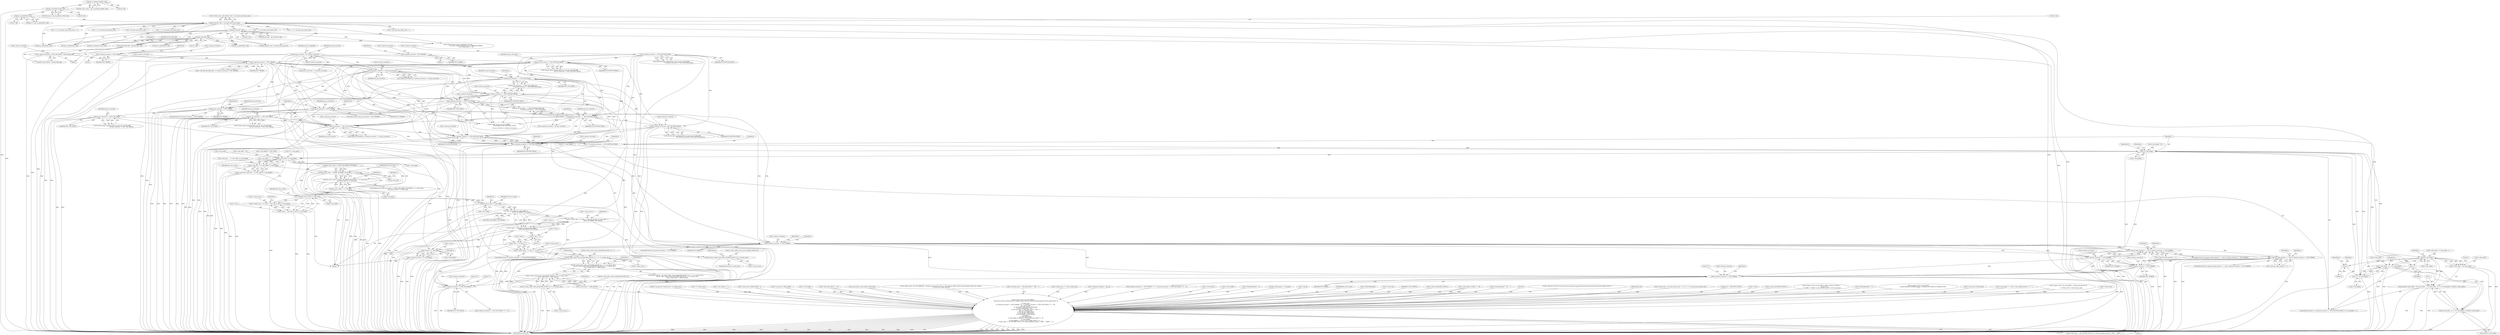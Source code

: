 digraph "0_FFmpeg_29ffeef5e73b8f41ff3a3f2242d356759c66f91f@pointer" {
"1001836" [label="(Call,h->picture_structure == PICT_BOTTOM_FIELD)"];
"1001387" [label="(Call,h->picture_structure == PICT_TOP_FIELD)"];
"1001115" [label="(Call,h->picture_structure != PICT_FRAME)"];
"1001043" [label="(Call,h->picture_structure = PICT_FRAME)"];
"1001097" [label="(Call,h->picture_structure = PICT_FRAME)"];
"1001088" [label="(Call,h->picture_structure = PICT_TOP_FIELD + bottom_field_flag)"];
"1001081" [label="(Call,bottom_field_flag = get_bits1(&h->gb))"];
"1001083" [label="(Call,get_bits1(&h->gb))"];
"1001073" [label="(Call,get_bits1(&h->gb))"];
"1000997" [label="(Call,get_bits(&h->gb, h->sps.log2_max_frame_num))"];
"1000300" [label="(Call,get_ue_golomb(&h->gb))"];
"1000230" [label="(Call,get_ue_golomb_31(&h->gb))"];
"1000168" [label="(Call,get_ue_golomb_long(&h->gb))"];
"1001318" [label="(Call,h->picture_structure == last_pic_structure)"];
"1001017" [label="(Call,last_pic_structure = h0->picture_structure)"];
"1001310" [label="(Call,last_pic_structure == PICT_BOTTOM_FIELD)"];
"1000218" [label="(Call,h->picture_structure == PICT_BOTTOM_FIELD)"];
"1001378" [label="(Call,h->picture_structure == PICT_BOTTOM_FIELD)"];
"1001375" [label="(Call,last_pic_structure   == PICT_TOP_FIELD)"];
"1001734" [label="(Call,h->picture_structure == last_pic_structure)"];
"1001337" [label="(Call,last_pic_structure == PICT_TOP_FIELD)"];
"1001325" [label="(Call,last_pic_structure != PICT_FRAME)"];
"1001384" [label="(Call,last_pic_structure   == PICT_BOTTOM_FIELD)"];
"1001354" [label="(Call,last_pic_structure != PICT_FRAME)"];
"1001366" [label="(Call,last_pic_structure == PICT_TOP_FIELD)"];
"1001772" [label="(Call,h0->picture_structure==PICT_BOTTOM_FIELD)"];
"1001834" [label="(Call,i = (h->picture_structure == PICT_BOTTOM_FIELD))"];
"1001841" [label="(Call,i<h->mb_height)"];
"1001853" [label="(Call,i*h->mb_stride)"];
"1001846" [label="(Call,i++)"];
"1001848" [label="(Call,memset(h->slice_table + i*h->mb_stride, -1, (h->mb_stride - (i+1==h->mb_height)) * sizeof(*h->slice_table)))"];
"1001849" [label="(Call,h->slice_table + i*h->mb_stride)"];
"1001861" [label="(Call,h->mb_stride - (i+1==h->mb_height))"];
"1001860" [label="(Call,(h->mb_stride - (i+1==h->mb_height)) * sizeof(*h->slice_table))"];
"1001865" [label="(Call,i+1==h->mb_height)"];
"1001866" [label="(Call,i+1)"];
"1001969" [label="(Call,h->mb_width * h->mb_height)"];
"1001965" [label="(Call,h->mb_num == h->mb_width * h->mb_height)"];
"1001964" [label="(Call,av_assert1(h->mb_num == h->mb_width * h->mb_height))"];
"1001978" [label="(Call,first_mb_in_slice << FIELD_OR_MBAFF_PICTURE(h) >= h->mb_num)"];
"1001977" [label="(Call,first_mb_in_slice << FIELD_OR_MBAFF_PICTURE(h) >= h->mb_num ||\n        first_mb_in_slice >= h->mb_num)"];
"1001986" [label="(Call,first_mb_in_slice >= h->mb_num)"];
"1002008" [label="(Call,first_mb_in_slice % h->mb_width)"];
"1002000" [label="(Call,h->resync_mb_x = h->mb_x =  first_mb_in_slice % h->mb_width)"];
"1002004" [label="(Call,h->mb_x =  first_mb_in_slice % h->mb_width)"];
"1002022" [label="(Call,first_mb_in_slice / h->mb_width)"];
"1002021" [label="(Call,(first_mb_in_slice / h->mb_width) <<\n                               FIELD_OR_MBAFF_PICTURE(h))"];
"1002013" [label="(Call,h->resync_mb_y = h->mb_y = (first_mb_in_slice / h->mb_width) <<\n                               FIELD_OR_MBAFF_PICTURE(h))"];
"1002917" [label="(Call,h0->slice_row[(h->slice_num-1)&(MAX_SLICES-1)]= h->resync_mb_y)"];
"1002936" [label="(Call,h0->slice_row[h->slice_num&(MAX_SLICES-1)] + 3 >= h->resync_mb_y)"];
"1002935" [label="(Call,h0->slice_row[h->slice_num&(MAX_SLICES-1)] + 3 >= h->resync_mb_y\n        && h0->slice_row[h->slice_num&(MAX_SLICES-1)] <= h->resync_mb_y\n        && h->slice_num >= MAX_SLICES)"];
"1002954" [label="(Call,h0->slice_row[h->slice_num&(MAX_SLICES-1)] <= h->resync_mb_y)"];
"1002953" [label="(Call,h0->slice_row[h->slice_num&(MAX_SLICES-1)] <= h->resync_mb_y\n        && h->slice_num >= MAX_SLICES)"];
"1002017" [label="(Call,h->mb_y = (first_mb_in_slice / h->mb_width) <<\n                               FIELD_OR_MBAFF_PICTURE(h))"];
"1002035" [label="(Call,h->resync_mb_y = h->mb_y = h->mb_y + 1)"];
"1002039" [label="(Call,h->mb_y = h->mb_y + 1)"];
"1002049" [label="(Call,h->mb_y < h->mb_height)"];
"1002048" [label="(Call,av_assert1(h->mb_y < h->mb_height))"];
"1002043" [label="(Call,h->mb_y + 1)"];
"1003305" [label="(Call,av_log(h->avctx, AV_LOG_DEBUG,\n               \"slice:%d %s mb:%d %c%s%s pps:%u frame:%d poc:%d/%d ref:%d/%d qp:%d loop:%d:%d:%d weight:%d%s %s\n\",\n               h->slice_num,\n               (h->picture_structure == PICT_FRAME ? \"F\" : h->picture_structure == PICT_TOP_FIELD ? \"T\" : \"B\"),\n               first_mb_in_slice,\n               av_get_picture_type_char(h->slice_type),\n               h->slice_type_fixed ? \" fix\" : \"\",\n               h->nal_unit_type == NAL_IDR_SLICE ? \" IDR\" : \"\",\n               pps_id, h->frame_num,\n               h->cur_pic_ptr->field_poc[0],\n               h->cur_pic_ptr->field_poc[1],\n               h->ref_count[0], h->ref_count[1],\n               h->qscale,\n               h->deblocking_filter,\n               h->slice_alpha_c0_offset / 2 - 26, h->slice_beta_offset / 2 - 26,\n               h->use_weight,\n               h->use_weight == 1 && h->use_weight_chroma ? \"c\" : \"\",\n               h->slice_type == AV_PICTURE_TYPE_B ? (h->direct_spatial_mv_pred ? \"SPAT\" : \"TEMP\") : \"\"))"];
"1002030" [label="(Call,h->picture_structure == PICT_BOTTOM_FIELD)"];
"1002057" [label="(Call,h->picture_structure == PICT_FRAME)"];
"1002142" [label="(Call,h->pps.pic_order_present == 1 && h->picture_structure == PICT_FRAME)"];
"1002192" [label="(Call,h->pps.pic_order_present == 1 && h->picture_structure == PICT_FRAME)"];
"1002150" [label="(Call,h->picture_structure == PICT_FRAME)"];
"1002200" [label="(Call,h->picture_structure == PICT_FRAME)"];
"1003315" [label="(Call,h->picture_structure == PICT_FRAME)"];
"1003322" [label="(Call,h->picture_structure == PICT_TOP_FIELD)"];
"1002049" [label="(Call,h->mb_y < h->mb_height)"];
"1003371" [label="(Call,h->ref_count[1])"];
"1002950" [label="(Call,h->resync_mb_y)"];
"1003304" [label="(Block,)"];
"1001980" [label="(Identifier,first_mb_in_slice)"];
"1001379" [label="(Call,h->picture_structure)"];
"1003366" [label="(Call,h->ref_count[0])"];
"1002805" [label="(Call,h->deblocking_filter = 2)"];
"1002048" [label="(Call,av_assert1(h->mb_y < h->mb_height))"];
"1002954" [label="(Call,h0->slice_row[h->slice_num&(MAX_SLICES-1)] <= h->resync_mb_y)"];
"1001090" [label="(Identifier,h)"];
"1002022" [label="(Call,first_mb_in_slice / h->mb_width)"];
"1002931" [label="(Call,h->resync_mb_y)"];
"1001976" [label="(ControlStructure,if (first_mb_in_slice << FIELD_OR_MBAFF_PICTURE(h) >= h->mb_num ||\n        first_mb_in_slice >= h->mb_num))"];
"1002581" [label="(Call,get_chroma_qp(h, 1, h->qscale))"];
"1003323" [label="(Call,h->picture_structure)"];
"1001840" [label="(Identifier,PICT_BOTTOM_FIELD)"];
"1002004" [label="(Call,h->mb_x =  first_mb_in_slice % h->mb_width)"];
"1003376" [label="(Call,h->qscale)"];
"1001391" [label="(Identifier,PICT_TOP_FIELD)"];
"1001902" [label="(Identifier,h0)"];
"1001354" [label="(Call,last_pic_structure != PICT_FRAME)"];
"1002100" [label="(Call,h->sps.log2_max_frame_num + 1)"];
"1001044" [label="(Call,h->picture_structure)"];
"1000219" [label="(Call,h->picture_structure)"];
"1002043" [label="(Call,h->mb_y + 1)"];
"1002169" [label="(Identifier,h)"];
"1001875" [label="(Identifier,h)"];
"1001872" [label="(Call,sizeof(*h->slice_table))"];
"1002031" [label="(Call,h->picture_structure)"];
"1001355" [label="(Identifier,last_pic_structure)"];
"1003329" [label="(Identifier,first_mb_in_slice)"];
"1002966" [label="(Call,h->resync_mb_y)"];
"1003379" [label="(Call,h->deblocking_filter)"];
"1001104" [label="(Identifier,h)"];
"1002017" [label="(Call,h->mb_y = (first_mb_in_slice / h->mb_width) <<\n                               FIELD_OR_MBAFF_PICTURE(h))"];
"1001098" [label="(Call,h->picture_structure)"];
"1001389" [label="(Identifier,h)"];
"1002044" [label="(Call,h->mb_y)"];
"1003311" [label="(Call,h->slice_num)"];
"1002192" [label="(Call,h->pps.pic_order_present == 1 && h->picture_structure == PICT_FRAME)"];
"1002150" [label="(Call,h->picture_structure == PICT_FRAME)"];
"1002143" [label="(Call,h->pps.pic_order_present == 1)"];
"1002056" [label="(ControlStructure,if (h->picture_structure == PICT_FRAME))"];
"1003309" [label="(Identifier,AV_LOG_DEBUG)"];
"1002959" [label="(Call,h->slice_num&(MAX_SLICES-1))"];
"1001113" [label="(Identifier,h)"];
"1002014" [label="(Call,h->resync_mb_y)"];
"1002085" [label="(Identifier,h)"];
"1002201" [label="(Call,h->picture_structure)"];
"1002018" [label="(Call,h->mb_y)"];
"1003328" [label="(Literal,\"B\")"];
"1002934" [label="(ControlStructure,if (   h0->slice_row[h->slice_num&(MAX_SLICES-1)] + 3 >= h->resync_mb_y\n        && h0->slice_row[h->slice_num&(MAX_SLICES-1)] <= h->resync_mb_y\n        && h->slice_num >= MAX_SLICES))"];
"1003316" [label="(Call,h->picture_structure)"];
"1001865" [label="(Call,i+1==h->mb_height)"];
"1001115" [label="(Call,h->picture_structure != PICT_FRAME)"];
"1003327" [label="(Literal,\"T\")"];
"1002971" [label="(Identifier,h)"];
"1001887" [label="(Call,h->mb_height * h->mb_stride)"];
"1001081" [label="(Call,bottom_field_flag = get_bits1(&h->gb))"];
"1000728" [label="(Call,16 * h->mb_height)"];
"1000997" [label="(Call,get_bits(&h->gb, h->sps.log2_max_frame_num))"];
"1002028" [label="(Identifier,h)"];
"1000222" [label="(Identifier,PICT_BOTTOM_FIELD)"];
"1003382" [label="(Call,h->slice_alpha_c0_offset / 2 - 26)"];
"1002151" [label="(Call,h->picture_structure)"];
"1003334" [label="(Call,h->slice_type_fixed ? \" fix\" : \"\")"];
"1001080" [label="(Block,)"];
"1002953" [label="(Call,h0->slice_row[h->slice_num&(MAX_SLICES-1)] <= h->resync_mb_y\n        && h->slice_num >= MAX_SLICES)"];
"1003425" [label="(Literal,0)"];
"1001129" [label="(Call,last_pic_structure != h->picture_structure)"];
"1002029" [label="(ControlStructure,if (h->picture_structure == PICT_BOTTOM_FIELD))"];
"1001834" [label="(Call,i = (h->picture_structure == PICT_BOTTOM_FIELD))"];
"1002402" [label="(Call,ff_h264_decode_ref_pic_marking(h0, &h->gb,\n                                             !(h->avctx->active_thread_type & FF_THREAD_FRAME) ||\n                                             h0->current_slice == 0))"];
"1001318" [label="(Call,h->picture_structure == last_pic_structure)"];
"1001764" [label="(Call,ff_thread_report_progress(&h0->cur_pic_ptr->tf, INT_MAX,\n                                              h0->picture_structure==PICT_BOTTOM_FIELD))"];
"1001097" [label="(Call,h->picture_structure = PICT_FRAME)"];
"1003310" [label="(Literal,\"slice:%d %s mb:%d %c%s%s pps:%u frame:%d poc:%d/%d ref:%d/%d qp:%d loop:%d:%d:%d weight:%d%s %s\n\")"];
"1001019" [label="(Call,h0->picture_structure)"];
"1001859" [label="(Literal,1)"];
"1003349" [label="(Call,h->frame_num)"];
"1003305" [label="(Call,av_log(h->avctx, AV_LOG_DEBUG,\n               \"slice:%d %s mb:%d %c%s%s pps:%u frame:%d poc:%d/%d ref:%d/%d qp:%d loop:%d:%d:%d weight:%d%s %s\n\",\n               h->slice_num,\n               (h->picture_structure == PICT_FRAME ? \"F\" : h->picture_structure == PICT_TOP_FIELD ? \"T\" : \"B\"),\n               first_mb_in_slice,\n               av_get_picture_type_char(h->slice_type),\n               h->slice_type_fixed ? \" fix\" : \"\",\n               h->nal_unit_type == NAL_IDR_SLICE ? \" IDR\" : \"\",\n               pps_id, h->frame_num,\n               h->cur_pic_ptr->field_poc[0],\n               h->cur_pic_ptr->field_poc[1],\n               h->ref_count[0], h->ref_count[1],\n               h->qscale,\n               h->deblocking_filter,\n               h->slice_alpha_c0_offset / 2 - 26, h->slice_beta_offset / 2 - 26,\n               h->use_weight,\n               h->use_weight == 1 && h->use_weight_chroma ? \"c\" : \"\",\n               h->slice_type == AV_PICTURE_TYPE_B ? (h->direct_spatial_mv_pred ? \"SPAT\" : \"TEMP\") : \"\"))"];
"1001754" [label="(Call,h0->cur_pic_ptr->frame_num != h->frame_num)"];
"1001969" [label="(Call,h->mb_width * h->mb_height)"];
"1002059" [label="(Identifier,h)"];
"1002200" [label="(Call,h->picture_structure == PICT_FRAME)"];
"1001854" [label="(Identifier,i)"];
"1001111" [label="(Call,h->mb_field_decoding_flag = h->picture_structure != PICT_FRAME)"];
"1002040" [label="(Call,h->mb_y)"];
"1002088" [label="(Call,2 * h->frame_num)"];
"1003401" [label="(Call,h->use_weight == 1)"];
"1002529" [label="(Call,get_se_golomb(&h->gb))"];
"1003004" [label="(Call,h->slice_num & (MAX_SLICES - 1))"];
"1002131" [label="(Call,get_bits(&h->gb, h->sps.log2_max_poc_lsb))"];
"1002047" [label="(Literal,1)"];
"1001735" [label="(Call,h->picture_structure)"];
"1001324" [label="(ControlStructure,if (last_pic_structure != PICT_FRAME))"];
"1000998" [label="(Call,&h->gb)"];
"1001338" [label="(Identifier,last_pic_structure)"];
"1001870" [label="(Identifier,h)"];
"1001849" [label="(Call,h->slice_table + i*h->mb_stride)"];
"1001382" [label="(Identifier,PICT_BOTTOM_FIELD)"];
"1001327" [label="(Identifier,PICT_FRAME)"];
"1002098" [label="(Call,1 << (h->sps.log2_max_frame_num + 1))"];
"1002057" [label="(Call,h->picture_structure == PICT_FRAME)"];
"1001386" [label="(Identifier,PICT_BOTTOM_FIELD)"];
"1001375" [label="(Call,last_pic_structure   == PICT_TOP_FIELD)"];
"1000168" [label="(Call,get_ue_golomb_long(&h->gb))"];
"1001861" [label="(Call,h->mb_stride - (i+1==h->mb_height))"];
"1003352" [label="(Call,h->cur_pic_ptr->field_poc[0])"];
"1001772" [label="(Call,h0->picture_structure==PICT_BOTTOM_FIELD)"];
"1001393" [label="(Call,av_log(h->avctx, AV_LOG_ERROR,\n                               \"Invalid field mode combination %d/%d\n\",\n                               last_pic_structure, h->picture_structure))"];
"1002186" [label="(Call,get_se_golomb(&h->gb))"];
"1002024" [label="(Call,h->mb_width)"];
"1001384" [label="(Call,last_pic_structure   == PICT_BOTTOM_FIELD)"];
"1001368" [label="(Identifier,PICT_TOP_FIELD)"];
"1003324" [label="(Identifier,h)"];
"1001848" [label="(Call,memset(h->slice_table + i*h->mb_stride, -1, (h->mb_stride - (i+1==h->mb_height)) * sizeof(*h->slice_table)))"];
"1001860" [label="(Call,(h->mb_stride - (i+1==h->mb_height)) * sizeof(*h->slice_table))"];
"1001367" [label="(Identifier,last_pic_structure)"];
"1001387" [label="(Call,h->picture_structure == PICT_TOP_FIELD)"];
"1003396" [label="(Call,h->use_weight)"];
"1001074" [label="(Call,&h->gb)"];
"1002061" [label="(Identifier,PICT_FRAME)"];
"1001376" [label="(Identifier,last_pic_structure)"];
"1001043" [label="(Call,h->picture_structure = PICT_FRAME)"];
"1001353" [label="(ControlStructure,if (last_pic_structure != PICT_FRAME))"];
"1003321" [label="(Call,h->picture_structure == PICT_TOP_FIELD ? \"T\" : \"B\")"];
"1001337" [label="(Call,last_pic_structure == PICT_TOP_FIELD)"];
"1001088" [label="(Call,h->picture_structure = PICT_TOP_FIELD + bottom_field_flag)"];
"1001362" [label="(Identifier,h0)"];
"1002001" [label="(Call,h->resync_mb_x)"];
"1002074" [label="(Call,1 << h->sps.log2_max_frame_num)"];
"1002015" [label="(Identifier,h)"];
"1002193" [label="(Call,h->pps.pic_order_present == 1)"];
"1001314" [label="(Call,!FIELD_PICTURE(h) || h->picture_structure == last_pic_structure)"];
"1001835" [label="(Identifier,i)"];
"1001978" [label="(Call,first_mb_in_slice << FIELD_OR_MBAFF_PICTURE(h) >= h->mb_num)"];
"1001869" [label="(Call,h->mb_height)"];
"1002005" [label="(Call,h->mb_x)"];
"1001023" [label="(Identifier,last_pic_droppable)"];
"1003389" [label="(Call,h->slice_beta_offset / 2 - 26)"];
"1001734" [label="(Call,h->picture_structure == last_pic_structure)"];
"1002009" [label="(Identifier,first_mb_in_slice)"];
"1002936" [label="(Call,h0->slice_row[h->slice_num&(MAX_SLICES-1)] + 3 >= h->resync_mb_y)"];
"1003330" [label="(Call,av_get_picture_type_char(h->slice_type))"];
"1001329" [label="(Call,ff_thread_report_progress(&h0->cur_pic_ptr->tf, INT_MAX,\n                                               last_pic_structure == PICT_TOP_FIELD))"];
"1002975" [label="(Call,av_log(h->avctx, AV_LOG_WARNING, \"Possibly too many slices (%d >= %d), increase MAX_SLICES and recompile if there are artifacts\n\", h->slice_num, MAX_SLICES))"];
"1001388" [label="(Call,h->picture_structure)"];
"1002002" [label="(Identifier,h)"];
"1002940" [label="(Identifier,h0)"];
"1001833" [label="(ControlStructure,for(i = (h->picture_structure == PICT_BOTTOM_FIELD); i<h->mb_height; i++))"];
"1002034" [label="(Identifier,PICT_BOTTOM_FIELD)"];
"1002027" [label="(Call,FIELD_OR_MBAFF_PICTURE(h))"];
"1001356" [label="(Identifier,PICT_FRAME)"];
"1001319" [label="(Call,h->picture_structure)"];
"1002036" [label="(Call,h->resync_mb_y)"];
"1001092" [label="(Call,PICT_TOP_FIELD + bottom_field_flag)"];
"1001312" [label="(Identifier,PICT_BOTTOM_FIELD)"];
"1001847" [label="(Identifier,i)"];
"1003340" [label="(Call,h->nal_unit_type == NAL_IDR_SLICE ? \" IDR\" : \"\")"];
"1000228" [label="(Call,slice_type = get_ue_golomb_31(&h->gb))"];
"1001002" [label="(Call,h->sps.log2_max_frame_num)"];
"1001977" [label="(Call,first_mb_in_slice << FIELD_OR_MBAFF_PICTURE(h) >= h->mb_num ||\n        first_mb_in_slice >= h->mb_num)"];
"1000230" [label="(Call,get_ue_golomb_31(&h->gb))"];
"1002957" [label="(Identifier,h0)"];
"1001965" [label="(Call,h->mb_num == h->mb_width * h->mb_height)"];
"1002010" [label="(Call,h->mb_width)"];
"1002000" [label="(Call,h->resync_mb_x = h->mb_x =  first_mb_in_slice % h->mb_width)"];
"1001302" [label="(Call,ff_thread_report_progress(&h0->cur_pic_ptr->tf, INT_MAX,\n                                           last_pic_structure == PICT_BOTTOM_FIELD))"];
"1003322" [label="(Call,h->picture_structure == PICT_TOP_FIELD)"];
"1001776" [label="(Identifier,PICT_BOTTOM_FIELD)"];
"1001322" [label="(Identifier,last_pic_structure)"];
"1002913" [label="(ControlStructure,if (h->slice_num))"];
"1001853" [label="(Call,i*h->mb_stride)"];
"1001738" [label="(Identifier,last_pic_structure)"];
"1001333" [label="(Identifier,h0)"];
"1001973" [label="(Call,h->mb_height)"];
"1000675" [label="(Call,h->mb_num    = h->mb_width * h->mb_height)"];
"1001358" [label="(Call,ff_thread_report_progress(&h0->cur_pic_ptr->tf, INT_MAX,\n                                                   last_pic_structure == PICT_TOP_FIELD))"];
"1002142" [label="(Call,h->pps.pic_order_present == 1 && h->picture_structure == PICT_FRAME)"];
"1001101" [label="(Identifier,PICT_FRAME)"];
"1001855" [label="(Call,h->mb_stride)"];
"1003319" [label="(Identifier,PICT_FRAME)"];
"1002987" [label="(Identifier,j)"];
"1000218" [label="(Call,h->picture_structure == PICT_BOTTOM_FIELD)"];
"1001017" [label="(Call,last_pic_structure = h0->picture_structure)"];
"1001994" [label="(Identifier,h)"];
"1001442" [label="(Call,h->frame_num != h->prev_frame_num)"];
"1002969" [label="(Call,h->slice_num >= MAX_SLICES)"];
"1000980" [label="(Call,h->dequant_coeff_pps != pps_id)"];
"1001547" [label="(Call,1 << h->sps.log2_max_frame_num)"];
"1000686" [label="(Call,h->mb_stride = h->mb_width + 1)"];
"1001383" [label="(Call,last_pic_structure   == PICT_BOTTOM_FIELD &&\n                           h->picture_structure == PICT_TOP_FIELD)"];
"1002977" [label="(Identifier,h)"];
"1001310" [label="(Call,last_pic_structure == PICT_BOTTOM_FIELD)"];
"1003320" [label="(Literal,\"F\")"];
"1003411" [label="(Call,h->slice_type == AV_PICTURE_TYPE_B ? (h->direct_spatial_mv_pred ? \"SPAT\" : \"TEMP\") : \"\")"];
"1001730" [label="(Call,!FIELD_PICTURE(h) || h->picture_structure == last_pic_structure)"];
"1001119" [label="(Identifier,PICT_FRAME)"];
"1000993" [label="(Call,h->frame_num = get_bits(&h->gb, h->sps.log2_max_frame_num))"];
"1001374" [label="(Call,last_pic_structure   == PICT_TOP_FIELD &&\n                           h->picture_structure == PICT_BOTTOM_FIELD)"];
"1001326" [label="(Identifier,last_pic_structure)"];
"1003314" [label="(Call,h->picture_structure == PICT_FRAME ? \"F\" : h->picture_structure == PICT_TOP_FIELD ? \"T\" : \"B\")"];
"1003348" [label="(Identifier,pps_id)"];
"1003315" [label="(Call,h->picture_structure == PICT_FRAME)"];
"1002051" [label="(Identifier,h)"];
"1001089" [label="(Call,h->picture_structure)"];
"1002493" [label="(Call,get_ue_golomb_31(&h->gb))"];
"1001773" [label="(Call,h0->picture_structure)"];
"1001083" [label="(Call,get_bits1(&h->gb))"];
"1001084" [label="(Call,&h->gb)"];
"1001311" [label="(Identifier,last_pic_structure)"];
"1002955" [label="(Call,h0->slice_row[h->slice_num&(MAX_SLICES-1)])"];
"1000166" [label="(Call,first_mb_in_slice = get_ue_golomb_long(&h->gb))"];
"1001325" [label="(Call,last_pic_structure != PICT_FRAME)"];
"1002239" [label="(Call,get_ue_golomb(&h->gb))"];
"1002050" [label="(Call,h->mb_y)"];
"1002013" [label="(Call,h->resync_mb_y = h->mb_y = (first_mb_in_slice / h->mb_width) <<\n                               FIELD_OR_MBAFF_PICTURE(h))"];
"1001987" [label="(Identifier,first_mb_in_slice)"];
"1000300" [label="(Call,get_ue_golomb(&h->gb))"];
"1001846" [label="(Call,i++)"];
"1002035" [label="(Call,h->resync_mb_y = h->mb_y = h->mb_y + 1)"];
"1001837" [label="(Call,h->picture_structure)"];
"1001988" [label="(Call,h->mb_num)"];
"1001460" [label="(Call,h->frame_num != (h->prev_frame_num + 1) % (1 << h->sps.log2_max_frame_num))"];
"1002058" [label="(Call,h->picture_structure)"];
"1001979" [label="(Call,first_mb_in_slice << FIELD_OR_MBAFF_PICTURE(h))"];
"1001964" [label="(Call,av_assert1(h->mb_num == h->mb_width * h->mb_height))"];
"1001071" [label="(Call,field_pic_flag = get_bits1(&h->gb))"];
"1001378" [label="(Call,h->picture_structure == PICT_BOTTOM_FIELD)"];
"1002023" [label="(Identifier,first_mb_in_slice)"];
"1000306" [label="(Call,pps_id >= MAX_PPS_COUNT)"];
"1003326" [label="(Identifier,PICT_TOP_FIELD)"];
"1000301" [label="(Call,&h->gb)"];
"1002918" [label="(Call,h0->slice_row[(h->slice_num-1)&(MAX_SLICES-1)])"];
"1002204" [label="(Identifier,PICT_FRAME)"];
"1002217" [label="(Identifier,h)"];
"1000719" [label="(Call,16 * h->mb_width)"];
"1001366" [label="(Call,last_pic_structure == PICT_TOP_FIELD)"];
"1002065" [label="(Identifier,h)"];
"1001116" [label="(Call,h->picture_structure)"];
"1002141" [label="(ControlStructure,if (h->pps.pic_order_present == 1 && h->picture_structure == PICT_FRAME))"];
"1002039" [label="(Call,h->mb_y = h->mb_y + 1)"];
"1002032" [label="(Identifier,h)"];
"1003306" [label="(Call,h->avctx)"];
"1001851" [label="(Identifier,h)"];
"1001862" [label="(Call,h->mb_stride)"];
"1002021" [label="(Call,(first_mb_in_slice / h->mb_width) <<\n                               FIELD_OR_MBAFF_PICTURE(h))"];
"1002942" [label="(Call,h->slice_num&(MAX_SLICES-1))"];
"1002937" [label="(Call,h0->slice_row[h->slice_num&(MAX_SLICES-1)] + 3)"];
"1001082" [label="(Identifier,bottom_field_flag)"];
"1002053" [label="(Call,h->mb_height)"];
"1000231" [label="(Call,&h->gb)"];
"1000887" [label="(Call,av_log(h->avctx, AV_LOG_INFO, \"Reinit context to %dx%d, \"\n               \"pix_fmt: %s\n\", h->width, h->height, av_get_pix_fmt_name(h->avctx->pix_fmt)))"];
"1002917" [label="(Call,h0->slice_row[(h->slice_num-1)&(MAX_SLICES-1)]= h->resync_mb_y)"];
"1001428" [label="(Call,h->picture_structure = last_pic_structure)"];
"1002191" [label="(ControlStructure,if (h->pps.pic_order_present == 1 && h->picture_structure == PICT_FRAME))"];
"1000298" [label="(Call,pps_id = get_ue_golomb(&h->gb))"];
"1002785" [label="(Call,h->deblocking_filter == 1)"];
"1001047" [label="(Identifier,PICT_FRAME)"];
"1000169" [label="(Call,&h->gb)"];
"1001966" [label="(Call,h->mb_num)"];
"1001970" [label="(Call,h->mb_width)"];
"1002823" [label="(Call,av_log(h->avctx, AV_LOG_INFO,\n                       \"Cannot parallelize deblocking type 1, decoding such frames in sequential order\n\"))"];
"1001841" [label="(Call,i<h->mb_height)"];
"1003359" [label="(Call,h->cur_pic_ptr->field_poc[1])"];
"1003399" [label="(Call,h->use_weight == 1 && h->use_weight_chroma ? \"c\" : \"\")"];
"1001380" [label="(Identifier,h)"];
"1001866" [label="(Call,i+1)"];
"1001073" [label="(Call,get_bits1(&h->gb))"];
"1003426" [label="(MethodReturn,static int)"];
"1002157" [label="(Identifier,h)"];
"1001377" [label="(Identifier,PICT_TOP_FIELD)"];
"1001444" [label="(Identifier,h)"];
"1001208" [label="(Call,1 << h->sps.log2_max_frame_num)"];
"1001385" [label="(Identifier,last_pic_structure)"];
"1001850" [label="(Call,h->slice_table)"];
"1000210" [label="(Call,ff_thread_report_progress(&h->cur_pic_ptr->tf, INT_MAX,\n                                          h->picture_structure == PICT_BOTTOM_FIELD))"];
"1001868" [label="(Literal,1)"];
"1001668" [label="(Call,h->mb_width  * 16)"];
"1001858" [label="(Call,-1)"];
"1002030" [label="(Call,h->picture_structure == PICT_BOTTOM_FIELD)"];
"1001842" [label="(Identifier,i)"];
"1001836" [label="(Call,h->picture_structure == PICT_BOTTOM_FIELD)"];
"1000127" [label="(Block,)"];
"1001339" [label="(Identifier,PICT_TOP_FIELD)"];
"1002935" [label="(Call,h0->slice_row[h->slice_num&(MAX_SLICES-1)] + 3 >= h->resync_mb_y\n        && h0->slice_row[h->slice_num&(MAX_SLICES-1)] <= h->resync_mb_y\n        && h->slice_num >= MAX_SLICES)"];
"1001470" [label="(Call,1 << h->sps.log2_max_frame_num)"];
"1001018" [label="(Identifier,last_pic_structure)"];
"1002037" [label="(Identifier,h)"];
"1002154" [label="(Identifier,PICT_FRAME)"];
"1001042" [label="(Block,)"];
"1001867" [label="(Identifier,i)"];
"1001983" [label="(Call,h->mb_num)"];
"1001491" [label="(Call,av_log(h->avctx, AV_LOG_DEBUG, \"Frame num gap %d %d\n\",\n                   h->frame_num, h->prev_frame_num))"];
"1002008" [label="(Call,first_mb_in_slice % h->mb_width)"];
"1002208" [label="(Identifier,h)"];
"1001843" [label="(Call,h->mb_height)"];
"1001096" [label="(Block,)"];
"1001986" [label="(Call,first_mb_in_slice >= h->mb_num)"];
"1002113" [label="(Call,get_ue_golomb(&h->gb))"];
"1001673" [label="(Call,h->mb_height * 16)"];
"1001836" -> "1001834"  [label="AST: "];
"1001836" -> "1001840"  [label="CFG: "];
"1001837" -> "1001836"  [label="AST: "];
"1001840" -> "1001836"  [label="AST: "];
"1001834" -> "1001836"  [label="CFG: "];
"1001836" -> "1003426"  [label="DDG: "];
"1001836" -> "1003426"  [label="DDG: "];
"1001836" -> "1001834"  [label="DDG: "];
"1001836" -> "1001834"  [label="DDG: "];
"1001387" -> "1001836"  [label="DDG: "];
"1001734" -> "1001836"  [label="DDG: "];
"1001115" -> "1001836"  [label="DDG: "];
"1001318" -> "1001836"  [label="DDG: "];
"1001378" -> "1001836"  [label="DDG: "];
"1001378" -> "1001836"  [label="DDG: "];
"1001310" -> "1001836"  [label="DDG: "];
"1000218" -> "1001836"  [label="DDG: "];
"1001384" -> "1001836"  [label="DDG: "];
"1001772" -> "1001836"  [label="DDG: "];
"1001836" -> "1002030"  [label="DDG: "];
"1001836" -> "1002030"  [label="DDG: "];
"1001387" -> "1001383"  [label="AST: "];
"1001387" -> "1001391"  [label="CFG: "];
"1001388" -> "1001387"  [label="AST: "];
"1001391" -> "1001387"  [label="AST: "];
"1001383" -> "1001387"  [label="CFG: "];
"1001387" -> "1003426"  [label="DDG: "];
"1001387" -> "1003426"  [label="DDG: "];
"1001387" -> "1001383"  [label="DDG: "];
"1001387" -> "1001383"  [label="DDG: "];
"1001115" -> "1001387"  [label="DDG: "];
"1001318" -> "1001387"  [label="DDG: "];
"1001378" -> "1001387"  [label="DDG: "];
"1001375" -> "1001387"  [label="DDG: "];
"1001387" -> "1001393"  [label="DDG: "];
"1001387" -> "1001734"  [label="DDG: "];
"1001387" -> "1002030"  [label="DDG: "];
"1001387" -> "1003322"  [label="DDG: "];
"1001115" -> "1001111"  [label="AST: "];
"1001115" -> "1001119"  [label="CFG: "];
"1001116" -> "1001115"  [label="AST: "];
"1001119" -> "1001115"  [label="AST: "];
"1001111" -> "1001115"  [label="CFG: "];
"1001115" -> "1003426"  [label="DDG: "];
"1001115" -> "1003426"  [label="DDG: "];
"1001115" -> "1001111"  [label="DDG: "];
"1001115" -> "1001111"  [label="DDG: "];
"1001043" -> "1001115"  [label="DDG: "];
"1001097" -> "1001115"  [label="DDG: "];
"1001088" -> "1001115"  [label="DDG: "];
"1001115" -> "1001129"  [label="DDG: "];
"1001115" -> "1001318"  [label="DDG: "];
"1001115" -> "1001325"  [label="DDG: "];
"1001115" -> "1001354"  [label="DDG: "];
"1001115" -> "1001378"  [label="DDG: "];
"1001115" -> "1001393"  [label="DDG: "];
"1001115" -> "1001734"  [label="DDG: "];
"1001115" -> "1002030"  [label="DDG: "];
"1001115" -> "1002057"  [label="DDG: "];
"1001043" -> "1001042"  [label="AST: "];
"1001043" -> "1001047"  [label="CFG: "];
"1001044" -> "1001043"  [label="AST: "];
"1001047" -> "1001043"  [label="AST: "];
"1001113" -> "1001043"  [label="CFG: "];
"1001097" -> "1001096"  [label="AST: "];
"1001097" -> "1001101"  [label="CFG: "];
"1001098" -> "1001097"  [label="AST: "];
"1001101" -> "1001097"  [label="AST: "];
"1001104" -> "1001097"  [label="CFG: "];
"1001088" -> "1001080"  [label="AST: "];
"1001088" -> "1001092"  [label="CFG: "];
"1001089" -> "1001088"  [label="AST: "];
"1001092" -> "1001088"  [label="AST: "];
"1001113" -> "1001088"  [label="CFG: "];
"1001088" -> "1003426"  [label="DDG: "];
"1001081" -> "1001088"  [label="DDG: "];
"1001081" -> "1001080"  [label="AST: "];
"1001081" -> "1001083"  [label="CFG: "];
"1001082" -> "1001081"  [label="AST: "];
"1001083" -> "1001081"  [label="AST: "];
"1001090" -> "1001081"  [label="CFG: "];
"1001081" -> "1003426"  [label="DDG: "];
"1001083" -> "1001081"  [label="DDG: "];
"1001081" -> "1001092"  [label="DDG: "];
"1001083" -> "1001084"  [label="CFG: "];
"1001084" -> "1001083"  [label="AST: "];
"1001083" -> "1003426"  [label="DDG: "];
"1001073" -> "1001083"  [label="DDG: "];
"1001083" -> "1002113"  [label="DDG: "];
"1001083" -> "1002131"  [label="DDG: "];
"1001083" -> "1002186"  [label="DDG: "];
"1001083" -> "1002239"  [label="DDG: "];
"1001083" -> "1002402"  [label="DDG: "];
"1001083" -> "1002493"  [label="DDG: "];
"1001083" -> "1002529"  [label="DDG: "];
"1001073" -> "1001071"  [label="AST: "];
"1001073" -> "1001074"  [label="CFG: "];
"1001074" -> "1001073"  [label="AST: "];
"1001071" -> "1001073"  [label="CFG: "];
"1001073" -> "1003426"  [label="DDG: "];
"1001073" -> "1001071"  [label="DDG: "];
"1000997" -> "1001073"  [label="DDG: "];
"1001073" -> "1002113"  [label="DDG: "];
"1001073" -> "1002131"  [label="DDG: "];
"1001073" -> "1002186"  [label="DDG: "];
"1001073" -> "1002239"  [label="DDG: "];
"1001073" -> "1002402"  [label="DDG: "];
"1001073" -> "1002493"  [label="DDG: "];
"1001073" -> "1002529"  [label="DDG: "];
"1000997" -> "1000993"  [label="AST: "];
"1000997" -> "1001002"  [label="CFG: "];
"1000998" -> "1000997"  [label="AST: "];
"1001002" -> "1000997"  [label="AST: "];
"1000993" -> "1000997"  [label="CFG: "];
"1000997" -> "1003426"  [label="DDG: "];
"1000997" -> "1003426"  [label="DDG: "];
"1000997" -> "1000993"  [label="DDG: "];
"1000997" -> "1000993"  [label="DDG: "];
"1000300" -> "1000997"  [label="DDG: "];
"1000997" -> "1001208"  [label="DDG: "];
"1000997" -> "1001470"  [label="DDG: "];
"1000997" -> "1001547"  [label="DDG: "];
"1000997" -> "1002074"  [label="DDG: "];
"1000997" -> "1002098"  [label="DDG: "];
"1000997" -> "1002100"  [label="DDG: "];
"1000997" -> "1002113"  [label="DDG: "];
"1000997" -> "1002131"  [label="DDG: "];
"1000997" -> "1002186"  [label="DDG: "];
"1000997" -> "1002239"  [label="DDG: "];
"1000997" -> "1002402"  [label="DDG: "];
"1000997" -> "1002493"  [label="DDG: "];
"1000997" -> "1002529"  [label="DDG: "];
"1000300" -> "1000298"  [label="AST: "];
"1000300" -> "1000301"  [label="CFG: "];
"1000301" -> "1000300"  [label="AST: "];
"1000298" -> "1000300"  [label="CFG: "];
"1000300" -> "1003426"  [label="DDG: "];
"1000300" -> "1000298"  [label="DDG: "];
"1000230" -> "1000300"  [label="DDG: "];
"1000230" -> "1000228"  [label="AST: "];
"1000230" -> "1000231"  [label="CFG: "];
"1000231" -> "1000230"  [label="AST: "];
"1000228" -> "1000230"  [label="CFG: "];
"1000230" -> "1003426"  [label="DDG: "];
"1000230" -> "1000228"  [label="DDG: "];
"1000168" -> "1000230"  [label="DDG: "];
"1000168" -> "1000166"  [label="AST: "];
"1000168" -> "1000169"  [label="CFG: "];
"1000169" -> "1000168"  [label="AST: "];
"1000166" -> "1000168"  [label="CFG: "];
"1000168" -> "1000166"  [label="DDG: "];
"1001318" -> "1001314"  [label="AST: "];
"1001318" -> "1001322"  [label="CFG: "];
"1001319" -> "1001318"  [label="AST: "];
"1001322" -> "1001318"  [label="AST: "];
"1001314" -> "1001318"  [label="CFG: "];
"1001318" -> "1003426"  [label="DDG: "];
"1001318" -> "1001314"  [label="DDG: "];
"1001318" -> "1001314"  [label="DDG: "];
"1001017" -> "1001318"  [label="DDG: "];
"1001310" -> "1001318"  [label="DDG: "];
"1001318" -> "1001325"  [label="DDG: "];
"1001318" -> "1001354"  [label="DDG: "];
"1001318" -> "1001375"  [label="DDG: "];
"1001318" -> "1001378"  [label="DDG: "];
"1001318" -> "1001393"  [label="DDG: "];
"1001318" -> "1001734"  [label="DDG: "];
"1001318" -> "1002030"  [label="DDG: "];
"1001017" -> "1000127"  [label="AST: "];
"1001017" -> "1001019"  [label="CFG: "];
"1001018" -> "1001017"  [label="AST: "];
"1001019" -> "1001017"  [label="AST: "];
"1001023" -> "1001017"  [label="CFG: "];
"1001017" -> "1003426"  [label="DDG: "];
"1001017" -> "1003426"  [label="DDG: "];
"1001017" -> "1001129"  [label="DDG: "];
"1001017" -> "1001310"  [label="DDG: "];
"1001017" -> "1001325"  [label="DDG: "];
"1001017" -> "1001354"  [label="DDG: "];
"1001017" -> "1001375"  [label="DDG: "];
"1001017" -> "1001734"  [label="DDG: "];
"1001310" -> "1001302"  [label="AST: "];
"1001310" -> "1001312"  [label="CFG: "];
"1001311" -> "1001310"  [label="AST: "];
"1001312" -> "1001310"  [label="AST: "];
"1001302" -> "1001310"  [label="CFG: "];
"1001310" -> "1003426"  [label="DDG: "];
"1001310" -> "1001302"  [label="DDG: "];
"1001310" -> "1001302"  [label="DDG: "];
"1000218" -> "1001310"  [label="DDG: "];
"1001310" -> "1001325"  [label="DDG: "];
"1001310" -> "1001354"  [label="DDG: "];
"1001310" -> "1001375"  [label="DDG: "];
"1001310" -> "1001378"  [label="DDG: "];
"1001310" -> "1001384"  [label="DDG: "];
"1001310" -> "1001772"  [label="DDG: "];
"1001310" -> "1002030"  [label="DDG: "];
"1000218" -> "1000210"  [label="AST: "];
"1000218" -> "1000222"  [label="CFG: "];
"1000219" -> "1000218"  [label="AST: "];
"1000222" -> "1000218"  [label="AST: "];
"1000210" -> "1000218"  [label="CFG: "];
"1000218" -> "1003426"  [label="DDG: "];
"1000218" -> "1003426"  [label="DDG: "];
"1000218" -> "1000210"  [label="DDG: "];
"1000218" -> "1000210"  [label="DDG: "];
"1000218" -> "1001378"  [label="DDG: "];
"1000218" -> "1001384"  [label="DDG: "];
"1000218" -> "1001772"  [label="DDG: "];
"1000218" -> "1002030"  [label="DDG: "];
"1001378" -> "1001374"  [label="AST: "];
"1001378" -> "1001382"  [label="CFG: "];
"1001379" -> "1001378"  [label="AST: "];
"1001382" -> "1001378"  [label="AST: "];
"1001374" -> "1001378"  [label="CFG: "];
"1001378" -> "1003426"  [label="DDG: "];
"1001378" -> "1003426"  [label="DDG: "];
"1001378" -> "1001374"  [label="DDG: "];
"1001378" -> "1001374"  [label="DDG: "];
"1001378" -> "1001384"  [label="DDG: "];
"1001378" -> "1001393"  [label="DDG: "];
"1001378" -> "1001734"  [label="DDG: "];
"1001378" -> "1001772"  [label="DDG: "];
"1001378" -> "1002030"  [label="DDG: "];
"1001378" -> "1002030"  [label="DDG: "];
"1001375" -> "1001374"  [label="AST: "];
"1001375" -> "1001377"  [label="CFG: "];
"1001376" -> "1001375"  [label="AST: "];
"1001377" -> "1001375"  [label="AST: "];
"1001380" -> "1001375"  [label="CFG: "];
"1001374" -> "1001375"  [label="CFG: "];
"1001375" -> "1003426"  [label="DDG: "];
"1001375" -> "1003426"  [label="DDG: "];
"1001375" -> "1001374"  [label="DDG: "];
"1001375" -> "1001374"  [label="DDG: "];
"1001375" -> "1001384"  [label="DDG: "];
"1001375" -> "1001393"  [label="DDG: "];
"1001375" -> "1001428"  [label="DDG: "];
"1001375" -> "1001734"  [label="DDG: "];
"1001375" -> "1003322"  [label="DDG: "];
"1001734" -> "1001730"  [label="AST: "];
"1001734" -> "1001738"  [label="CFG: "];
"1001735" -> "1001734"  [label="AST: "];
"1001738" -> "1001734"  [label="AST: "];
"1001730" -> "1001734"  [label="CFG: "];
"1001734" -> "1003426"  [label="DDG: "];
"1001734" -> "1003426"  [label="DDG: "];
"1001734" -> "1001730"  [label="DDG: "];
"1001734" -> "1001730"  [label="DDG: "];
"1001337" -> "1001734"  [label="DDG: "];
"1001384" -> "1001734"  [label="DDG: "];
"1001354" -> "1001734"  [label="DDG: "];
"1001325" -> "1001734"  [label="DDG: "];
"1001366" -> "1001734"  [label="DDG: "];
"1001734" -> "1002030"  [label="DDG: "];
"1001337" -> "1001329"  [label="AST: "];
"1001337" -> "1001339"  [label="CFG: "];
"1001338" -> "1001337"  [label="AST: "];
"1001339" -> "1001337"  [label="AST: "];
"1001329" -> "1001337"  [label="CFG: "];
"1001337" -> "1003426"  [label="DDG: "];
"1001337" -> "1003426"  [label="DDG: "];
"1001337" -> "1001329"  [label="DDG: "];
"1001337" -> "1001329"  [label="DDG: "];
"1001325" -> "1001337"  [label="DDG: "];
"1001337" -> "1003322"  [label="DDG: "];
"1001325" -> "1001324"  [label="AST: "];
"1001325" -> "1001327"  [label="CFG: "];
"1001326" -> "1001325"  [label="AST: "];
"1001327" -> "1001325"  [label="AST: "];
"1001333" -> "1001325"  [label="CFG: "];
"1001444" -> "1001325"  [label="CFG: "];
"1001325" -> "1003426"  [label="DDG: "];
"1001325" -> "1003426"  [label="DDG: "];
"1001325" -> "1003426"  [label="DDG: "];
"1001325" -> "1002057"  [label="DDG: "];
"1001384" -> "1001383"  [label="AST: "];
"1001384" -> "1001386"  [label="CFG: "];
"1001385" -> "1001384"  [label="AST: "];
"1001386" -> "1001384"  [label="AST: "];
"1001389" -> "1001384"  [label="CFG: "];
"1001383" -> "1001384"  [label="CFG: "];
"1001384" -> "1003426"  [label="DDG: "];
"1001384" -> "1003426"  [label="DDG: "];
"1001384" -> "1001383"  [label="DDG: "];
"1001384" -> "1001383"  [label="DDG: "];
"1001384" -> "1001393"  [label="DDG: "];
"1001384" -> "1001428"  [label="DDG: "];
"1001384" -> "1001772"  [label="DDG: "];
"1001384" -> "1002030"  [label="DDG: "];
"1001354" -> "1001353"  [label="AST: "];
"1001354" -> "1001356"  [label="CFG: "];
"1001355" -> "1001354"  [label="AST: "];
"1001356" -> "1001354"  [label="AST: "];
"1001362" -> "1001354"  [label="CFG: "];
"1001444" -> "1001354"  [label="CFG: "];
"1001354" -> "1003426"  [label="DDG: "];
"1001354" -> "1003426"  [label="DDG: "];
"1001354" -> "1003426"  [label="DDG: "];
"1001354" -> "1001366"  [label="DDG: "];
"1001354" -> "1002057"  [label="DDG: "];
"1001366" -> "1001358"  [label="AST: "];
"1001366" -> "1001368"  [label="CFG: "];
"1001367" -> "1001366"  [label="AST: "];
"1001368" -> "1001366"  [label="AST: "];
"1001358" -> "1001366"  [label="CFG: "];
"1001366" -> "1003426"  [label="DDG: "];
"1001366" -> "1003426"  [label="DDG: "];
"1001366" -> "1001358"  [label="DDG: "];
"1001366" -> "1001358"  [label="DDG: "];
"1001366" -> "1003322"  [label="DDG: "];
"1001772" -> "1001764"  [label="AST: "];
"1001772" -> "1001776"  [label="CFG: "];
"1001773" -> "1001772"  [label="AST: "];
"1001776" -> "1001772"  [label="AST: "];
"1001764" -> "1001772"  [label="CFG: "];
"1001772" -> "1003426"  [label="DDG: "];
"1001772" -> "1003426"  [label="DDG: "];
"1001772" -> "1001764"  [label="DDG: "];
"1001772" -> "1001764"  [label="DDG: "];
"1001772" -> "1002030"  [label="DDG: "];
"1001834" -> "1001833"  [label="AST: "];
"1001835" -> "1001834"  [label="AST: "];
"1001842" -> "1001834"  [label="CFG: "];
"1001834" -> "1003426"  [label="DDG: "];
"1001834" -> "1001841"  [label="DDG: "];
"1001841" -> "1001833"  [label="AST: "];
"1001841" -> "1001843"  [label="CFG: "];
"1001842" -> "1001841"  [label="AST: "];
"1001843" -> "1001841"  [label="AST: "];
"1001851" -> "1001841"  [label="CFG: "];
"1001902" -> "1001841"  [label="CFG: "];
"1001841" -> "1003426"  [label="DDG: "];
"1001841" -> "1003426"  [label="DDG: "];
"1001841" -> "1003426"  [label="DDG: "];
"1001846" -> "1001841"  [label="DDG: "];
"1000728" -> "1001841"  [label="DDG: "];
"1001673" -> "1001841"  [label="DDG: "];
"1001865" -> "1001841"  [label="DDG: "];
"1001841" -> "1001853"  [label="DDG: "];
"1001841" -> "1001865"  [label="DDG: "];
"1001841" -> "1001969"  [label="DDG: "];
"1001853" -> "1001849"  [label="AST: "];
"1001853" -> "1001855"  [label="CFG: "];
"1001854" -> "1001853"  [label="AST: "];
"1001855" -> "1001853"  [label="AST: "];
"1001849" -> "1001853"  [label="CFG: "];
"1001853" -> "1001846"  [label="DDG: "];
"1001853" -> "1001848"  [label="DDG: "];
"1001853" -> "1001848"  [label="DDG: "];
"1001853" -> "1001849"  [label="DDG: "];
"1001853" -> "1001849"  [label="DDG: "];
"1001861" -> "1001853"  [label="DDG: "];
"1000686" -> "1001853"  [label="DDG: "];
"1001853" -> "1001861"  [label="DDG: "];
"1001853" -> "1001865"  [label="DDG: "];
"1001853" -> "1001866"  [label="DDG: "];
"1001846" -> "1001833"  [label="AST: "];
"1001846" -> "1001847"  [label="CFG: "];
"1001847" -> "1001846"  [label="AST: "];
"1001842" -> "1001846"  [label="CFG: "];
"1001848" -> "1001833"  [label="AST: "];
"1001848" -> "1001860"  [label="CFG: "];
"1001849" -> "1001848"  [label="AST: "];
"1001858" -> "1001848"  [label="AST: "];
"1001860" -> "1001848"  [label="AST: "];
"1001847" -> "1001848"  [label="CFG: "];
"1001848" -> "1003426"  [label="DDG: "];
"1001848" -> "1003426"  [label="DDG: "];
"1001848" -> "1003426"  [label="DDG: "];
"1001858" -> "1001848"  [label="DDG: "];
"1001860" -> "1001848"  [label="DDG: "];
"1001850" -> "1001849"  [label="AST: "];
"1001859" -> "1001849"  [label="CFG: "];
"1001849" -> "1003426"  [label="DDG: "];
"1001849" -> "1003426"  [label="DDG: "];
"1001861" -> "1001860"  [label="AST: "];
"1001861" -> "1001865"  [label="CFG: "];
"1001862" -> "1001861"  [label="AST: "];
"1001865" -> "1001861"  [label="AST: "];
"1001875" -> "1001861"  [label="CFG: "];
"1001861" -> "1003426"  [label="DDG: "];
"1001861" -> "1003426"  [label="DDG: "];
"1001861" -> "1001860"  [label="DDG: "];
"1001861" -> "1001860"  [label="DDG: "];
"1001865" -> "1001861"  [label="DDG: "];
"1001865" -> "1001861"  [label="DDG: "];
"1001860" -> "1001872"  [label="CFG: "];
"1001872" -> "1001860"  [label="AST: "];
"1001860" -> "1003426"  [label="DDG: "];
"1001865" -> "1001869"  [label="CFG: "];
"1001866" -> "1001865"  [label="AST: "];
"1001869" -> "1001865"  [label="AST: "];
"1001865" -> "1003426"  [label="DDG: "];
"1001866" -> "1001868"  [label="CFG: "];
"1001867" -> "1001866"  [label="AST: "];
"1001868" -> "1001866"  [label="AST: "];
"1001870" -> "1001866"  [label="CFG: "];
"1001969" -> "1001965"  [label="AST: "];
"1001969" -> "1001973"  [label="CFG: "];
"1001970" -> "1001969"  [label="AST: "];
"1001973" -> "1001969"  [label="AST: "];
"1001965" -> "1001969"  [label="CFG: "];
"1001969" -> "1003426"  [label="DDG: "];
"1001969" -> "1003426"  [label="DDG: "];
"1001969" -> "1001965"  [label="DDG: "];
"1001969" -> "1001965"  [label="DDG: "];
"1001668" -> "1001969"  [label="DDG: "];
"1000719" -> "1001969"  [label="DDG: "];
"1000728" -> "1001969"  [label="DDG: "];
"1001887" -> "1001969"  [label="DDG: "];
"1001969" -> "1002008"  [label="DDG: "];
"1001969" -> "1002049"  [label="DDG: "];
"1001965" -> "1001964"  [label="AST: "];
"1001966" -> "1001965"  [label="AST: "];
"1001964" -> "1001965"  [label="CFG: "];
"1001965" -> "1003426"  [label="DDG: "];
"1001965" -> "1001964"  [label="DDG: "];
"1001965" -> "1001964"  [label="DDG: "];
"1000675" -> "1001965"  [label="DDG: "];
"1001965" -> "1001978"  [label="DDG: "];
"1001964" -> "1000127"  [label="AST: "];
"1001980" -> "1001964"  [label="CFG: "];
"1001964" -> "1003426"  [label="DDG: "];
"1001964" -> "1003426"  [label="DDG: "];
"1001978" -> "1001977"  [label="AST: "];
"1001978" -> "1001983"  [label="CFG: "];
"1001979" -> "1001978"  [label="AST: "];
"1001983" -> "1001978"  [label="AST: "];
"1001987" -> "1001978"  [label="CFG: "];
"1001977" -> "1001978"  [label="CFG: "];
"1001978" -> "1003426"  [label="DDG: "];
"1001978" -> "1003426"  [label="DDG: "];
"1001978" -> "1001977"  [label="DDG: "];
"1001978" -> "1001977"  [label="DDG: "];
"1001979" -> "1001978"  [label="DDG: "];
"1001979" -> "1001978"  [label="DDG: "];
"1001978" -> "1001986"  [label="DDG: "];
"1001977" -> "1001976"  [label="AST: "];
"1001977" -> "1001986"  [label="CFG: "];
"1001986" -> "1001977"  [label="AST: "];
"1001994" -> "1001977"  [label="CFG: "];
"1002002" -> "1001977"  [label="CFG: "];
"1001977" -> "1003426"  [label="DDG: "];
"1001977" -> "1003426"  [label="DDG: "];
"1001977" -> "1003426"  [label="DDG: "];
"1001986" -> "1001977"  [label="DDG: "];
"1001986" -> "1001977"  [label="DDG: "];
"1001986" -> "1001988"  [label="CFG: "];
"1001987" -> "1001986"  [label="AST: "];
"1001988" -> "1001986"  [label="AST: "];
"1001986" -> "1003426"  [label="DDG: "];
"1001986" -> "1003426"  [label="DDG: "];
"1001979" -> "1001986"  [label="DDG: "];
"1001986" -> "1002008"  [label="DDG: "];
"1002008" -> "1002004"  [label="AST: "];
"1002008" -> "1002010"  [label="CFG: "];
"1002009" -> "1002008"  [label="AST: "];
"1002010" -> "1002008"  [label="AST: "];
"1002004" -> "1002008"  [label="CFG: "];
"1002008" -> "1002000"  [label="DDG: "];
"1002008" -> "1002000"  [label="DDG: "];
"1002008" -> "1002004"  [label="DDG: "];
"1002008" -> "1002004"  [label="DDG: "];
"1001979" -> "1002008"  [label="DDG: "];
"1002008" -> "1002022"  [label="DDG: "];
"1002008" -> "1002022"  [label="DDG: "];
"1002000" -> "1000127"  [label="AST: "];
"1002000" -> "1002004"  [label="CFG: "];
"1002001" -> "1002000"  [label="AST: "];
"1002004" -> "1002000"  [label="AST: "];
"1002015" -> "1002000"  [label="CFG: "];
"1002000" -> "1003426"  [label="DDG: "];
"1002004" -> "1002000"  [label="DDG: "];
"1002005" -> "1002004"  [label="AST: "];
"1002004" -> "1003426"  [label="DDG: "];
"1002004" -> "1003426"  [label="DDG: "];
"1002022" -> "1002021"  [label="AST: "];
"1002022" -> "1002024"  [label="CFG: "];
"1002023" -> "1002022"  [label="AST: "];
"1002024" -> "1002022"  [label="AST: "];
"1002028" -> "1002022"  [label="CFG: "];
"1002022" -> "1003426"  [label="DDG: "];
"1002022" -> "1003426"  [label="DDG: "];
"1002022" -> "1002021"  [label="DDG: "];
"1002022" -> "1002021"  [label="DDG: "];
"1002022" -> "1003305"  [label="DDG: "];
"1002021" -> "1002017"  [label="AST: "];
"1002021" -> "1002027"  [label="CFG: "];
"1002027" -> "1002021"  [label="AST: "];
"1002017" -> "1002021"  [label="CFG: "];
"1002021" -> "1003426"  [label="DDG: "];
"1002021" -> "1003426"  [label="DDG: "];
"1002021" -> "1002013"  [label="DDG: "];
"1002021" -> "1002013"  [label="DDG: "];
"1002021" -> "1002017"  [label="DDG: "];
"1002021" -> "1002017"  [label="DDG: "];
"1002027" -> "1002021"  [label="DDG: "];
"1002013" -> "1000127"  [label="AST: "];
"1002013" -> "1002017"  [label="CFG: "];
"1002014" -> "1002013"  [label="AST: "];
"1002017" -> "1002013"  [label="AST: "];
"1002032" -> "1002013"  [label="CFG: "];
"1002013" -> "1003426"  [label="DDG: "];
"1002017" -> "1002013"  [label="DDG: "];
"1002013" -> "1002917"  [label="DDG: "];
"1002013" -> "1002936"  [label="DDG: "];
"1002917" -> "1002913"  [label="AST: "];
"1002917" -> "1002931"  [label="CFG: "];
"1002918" -> "1002917"  [label="AST: "];
"1002931" -> "1002917"  [label="AST: "];
"1002940" -> "1002917"  [label="CFG: "];
"1002917" -> "1003426"  [label="DDG: "];
"1002035" -> "1002917"  [label="DDG: "];
"1002936" -> "1002935"  [label="AST: "];
"1002936" -> "1002950"  [label="CFG: "];
"1002937" -> "1002936"  [label="AST: "];
"1002950" -> "1002936"  [label="AST: "];
"1002957" -> "1002936"  [label="CFG: "];
"1002935" -> "1002936"  [label="CFG: "];
"1002936" -> "1003426"  [label="DDG: "];
"1002936" -> "1003426"  [label="DDG: "];
"1002936" -> "1002935"  [label="DDG: "];
"1002936" -> "1002935"  [label="DDG: "];
"1002035" -> "1002936"  [label="DDG: "];
"1002936" -> "1002954"  [label="DDG: "];
"1002935" -> "1002934"  [label="AST: "];
"1002935" -> "1002953"  [label="CFG: "];
"1002953" -> "1002935"  [label="AST: "];
"1002977" -> "1002935"  [label="CFG: "];
"1002987" -> "1002935"  [label="CFG: "];
"1002935" -> "1003426"  [label="DDG: "];
"1002935" -> "1003426"  [label="DDG: "];
"1002935" -> "1003426"  [label="DDG: "];
"1002953" -> "1002935"  [label="DDG: "];
"1002953" -> "1002935"  [label="DDG: "];
"1002954" -> "1002953"  [label="AST: "];
"1002954" -> "1002966"  [label="CFG: "];
"1002955" -> "1002954"  [label="AST: "];
"1002966" -> "1002954"  [label="AST: "];
"1002971" -> "1002954"  [label="CFG: "];
"1002953" -> "1002954"  [label="CFG: "];
"1002954" -> "1003426"  [label="DDG: "];
"1002954" -> "1003426"  [label="DDG: "];
"1002954" -> "1002953"  [label="DDG: "];
"1002954" -> "1002953"  [label="DDG: "];
"1002953" -> "1002969"  [label="CFG: "];
"1002969" -> "1002953"  [label="AST: "];
"1002953" -> "1003426"  [label="DDG: "];
"1002953" -> "1003426"  [label="DDG: "];
"1002969" -> "1002953"  [label="DDG: "];
"1002969" -> "1002953"  [label="DDG: "];
"1002018" -> "1002017"  [label="AST: "];
"1002017" -> "1003426"  [label="DDG: "];
"1002017" -> "1002035"  [label="DDG: "];
"1002017" -> "1002039"  [label="DDG: "];
"1002017" -> "1002043"  [label="DDG: "];
"1002017" -> "1002049"  [label="DDG: "];
"1002035" -> "1002029"  [label="AST: "];
"1002035" -> "1002039"  [label="CFG: "];
"1002036" -> "1002035"  [label="AST: "];
"1002039" -> "1002035"  [label="AST: "];
"1002051" -> "1002035"  [label="CFG: "];
"1002035" -> "1003426"  [label="DDG: "];
"1002039" -> "1002035"  [label="DDG: "];
"1002039" -> "1002043"  [label="CFG: "];
"1002040" -> "1002039"  [label="AST: "];
"1002043" -> "1002039"  [label="AST: "];
"1002039" -> "1003426"  [label="DDG: "];
"1002039" -> "1002049"  [label="DDG: "];
"1002049" -> "1002048"  [label="AST: "];
"1002049" -> "1002053"  [label="CFG: "];
"1002050" -> "1002049"  [label="AST: "];
"1002053" -> "1002049"  [label="AST: "];
"1002048" -> "1002049"  [label="CFG: "];
"1002049" -> "1003426"  [label="DDG: "];
"1002049" -> "1003426"  [label="DDG: "];
"1002049" -> "1002048"  [label="DDG: "];
"1002049" -> "1002048"  [label="DDG: "];
"1002048" -> "1000127"  [label="AST: "];
"1002059" -> "1002048"  [label="CFG: "];
"1002048" -> "1003426"  [label="DDG: "];
"1002048" -> "1003426"  [label="DDG: "];
"1002043" -> "1002047"  [label="CFG: "];
"1002044" -> "1002043"  [label="AST: "];
"1002047" -> "1002043"  [label="AST: "];
"1003305" -> "1003304"  [label="AST: "];
"1003305" -> "1003411"  [label="CFG: "];
"1003306" -> "1003305"  [label="AST: "];
"1003309" -> "1003305"  [label="AST: "];
"1003310" -> "1003305"  [label="AST: "];
"1003311" -> "1003305"  [label="AST: "];
"1003314" -> "1003305"  [label="AST: "];
"1003329" -> "1003305"  [label="AST: "];
"1003330" -> "1003305"  [label="AST: "];
"1003334" -> "1003305"  [label="AST: "];
"1003340" -> "1003305"  [label="AST: "];
"1003348" -> "1003305"  [label="AST: "];
"1003349" -> "1003305"  [label="AST: "];
"1003352" -> "1003305"  [label="AST: "];
"1003359" -> "1003305"  [label="AST: "];
"1003366" -> "1003305"  [label="AST: "];
"1003371" -> "1003305"  [label="AST: "];
"1003376" -> "1003305"  [label="AST: "];
"1003379" -> "1003305"  [label="AST: "];
"1003382" -> "1003305"  [label="AST: "];
"1003389" -> "1003305"  [label="AST: "];
"1003396" -> "1003305"  [label="AST: "];
"1003399" -> "1003305"  [label="AST: "];
"1003411" -> "1003305"  [label="AST: "];
"1003425" -> "1003305"  [label="CFG: "];
"1003305" -> "1003426"  [label="DDG: "];
"1003305" -> "1003426"  [label="DDG: "];
"1003305" -> "1003426"  [label="DDG: "];
"1003305" -> "1003426"  [label="DDG: "];
"1003305" -> "1003426"  [label="DDG: "];
"1003305" -> "1003426"  [label="DDG: "];
"1003305" -> "1003426"  [label="DDG: "];
"1003305" -> "1003426"  [label="DDG: "];
"1003305" -> "1003426"  [label="DDG: "];
"1003305" -> "1003426"  [label="DDG: "];
"1003305" -> "1003426"  [label="DDG: "];
"1003305" -> "1003426"  [label="DDG: "];
"1003305" -> "1003426"  [label="DDG: "];
"1003305" -> "1003426"  [label="DDG: "];
"1003305" -> "1003426"  [label="DDG: "];
"1003305" -> "1003426"  [label="DDG: "];
"1003305" -> "1003426"  [label="DDG: "];
"1003305" -> "1003426"  [label="DDG: "];
"1003305" -> "1003426"  [label="DDG: "];
"1003305" -> "1003426"  [label="DDG: "];
"1003305" -> "1003426"  [label="DDG: "];
"1003305" -> "1003426"  [label="DDG: "];
"1000887" -> "1003305"  [label="DDG: "];
"1002975" -> "1003305"  [label="DDG: "];
"1002975" -> "1003305"  [label="DDG: "];
"1002823" -> "1003305"  [label="DDG: "];
"1001491" -> "1003305"  [label="DDG: "];
"1001491" -> "1003305"  [label="DDG: "];
"1002969" -> "1003305"  [label="DDG: "];
"1002942" -> "1003305"  [label="DDG: "];
"1003004" -> "1003305"  [label="DDG: "];
"1002959" -> "1003305"  [label="DDG: "];
"1003330" -> "1003305"  [label="DDG: "];
"1000980" -> "1003305"  [label="DDG: "];
"1000306" -> "1003305"  [label="DDG: "];
"1002088" -> "1003305"  [label="DDG: "];
"1000993" -> "1003305"  [label="DDG: "];
"1001442" -> "1003305"  [label="DDG: "];
"1001460" -> "1003305"  [label="DDG: "];
"1001754" -> "1003305"  [label="DDG: "];
"1002581" -> "1003305"  [label="DDG: "];
"1002805" -> "1003305"  [label="DDG: "];
"1002785" -> "1003305"  [label="DDG: "];
"1003382" -> "1003305"  [label="DDG: "];
"1003382" -> "1003305"  [label="DDG: "];
"1003389" -> "1003305"  [label="DDG: "];
"1003389" -> "1003305"  [label="DDG: "];
"1003401" -> "1003305"  [label="DDG: "];
"1002030" -> "1002029"  [label="AST: "];
"1002030" -> "1002034"  [label="CFG: "];
"1002031" -> "1002030"  [label="AST: "];
"1002034" -> "1002030"  [label="AST: "];
"1002037" -> "1002030"  [label="CFG: "];
"1002051" -> "1002030"  [label="CFG: "];
"1002030" -> "1003426"  [label="DDG: "];
"1002030" -> "1003426"  [label="DDG: "];
"1001129" -> "1002030"  [label="DDG: "];
"1002030" -> "1002057"  [label="DDG: "];
"1002057" -> "1002056"  [label="AST: "];
"1002057" -> "1002061"  [label="CFG: "];
"1002058" -> "1002057"  [label="AST: "];
"1002061" -> "1002057"  [label="AST: "];
"1002065" -> "1002057"  [label="CFG: "];
"1002085" -> "1002057"  [label="CFG: "];
"1002057" -> "1003426"  [label="DDG: "];
"1002057" -> "1003426"  [label="DDG: "];
"1002057" -> "1003426"  [label="DDG: "];
"1002057" -> "1002142"  [label="DDG: "];
"1002057" -> "1002150"  [label="DDG: "];
"1002057" -> "1002150"  [label="DDG: "];
"1002057" -> "1002192"  [label="DDG: "];
"1002057" -> "1002200"  [label="DDG: "];
"1002057" -> "1002200"  [label="DDG: "];
"1002057" -> "1003315"  [label="DDG: "];
"1002057" -> "1003315"  [label="DDG: "];
"1002142" -> "1002141"  [label="AST: "];
"1002142" -> "1002143"  [label="CFG: "];
"1002142" -> "1002150"  [label="CFG: "];
"1002143" -> "1002142"  [label="AST: "];
"1002150" -> "1002142"  [label="AST: "];
"1002157" -> "1002142"  [label="CFG: "];
"1002169" -> "1002142"  [label="CFG: "];
"1002142" -> "1003426"  [label="DDG: "];
"1002142" -> "1003426"  [label="DDG: "];
"1002142" -> "1003426"  [label="DDG: "];
"1002143" -> "1002142"  [label="DDG: "];
"1002143" -> "1002142"  [label="DDG: "];
"1002150" -> "1002142"  [label="DDG: "];
"1002150" -> "1002142"  [label="DDG: "];
"1002142" -> "1002192"  [label="DDG: "];
"1002192" -> "1002191"  [label="AST: "];
"1002192" -> "1002193"  [label="CFG: "];
"1002192" -> "1002200"  [label="CFG: "];
"1002193" -> "1002192"  [label="AST: "];
"1002200" -> "1002192"  [label="AST: "];
"1002208" -> "1002192"  [label="CFG: "];
"1002217" -> "1002192"  [label="CFG: "];
"1002192" -> "1003426"  [label="DDG: "];
"1002192" -> "1003426"  [label="DDG: "];
"1002192" -> "1003426"  [label="DDG: "];
"1002193" -> "1002192"  [label="DDG: "];
"1002193" -> "1002192"  [label="DDG: "];
"1002200" -> "1002192"  [label="DDG: "];
"1002200" -> "1002192"  [label="DDG: "];
"1002150" -> "1002154"  [label="CFG: "];
"1002151" -> "1002150"  [label="AST: "];
"1002154" -> "1002150"  [label="AST: "];
"1002150" -> "1003426"  [label="DDG: "];
"1002150" -> "1003426"  [label="DDG: "];
"1002150" -> "1002200"  [label="DDG: "];
"1002150" -> "1002200"  [label="DDG: "];
"1002150" -> "1003315"  [label="DDG: "];
"1002150" -> "1003315"  [label="DDG: "];
"1002200" -> "1002204"  [label="CFG: "];
"1002201" -> "1002200"  [label="AST: "];
"1002204" -> "1002200"  [label="AST: "];
"1002200" -> "1003426"  [label="DDG: "];
"1002200" -> "1003426"  [label="DDG: "];
"1002200" -> "1003315"  [label="DDG: "];
"1002200" -> "1003315"  [label="DDG: "];
"1003315" -> "1003314"  [label="AST: "];
"1003315" -> "1003319"  [label="CFG: "];
"1003316" -> "1003315"  [label="AST: "];
"1003319" -> "1003315"  [label="AST: "];
"1003320" -> "1003315"  [label="CFG: "];
"1003324" -> "1003315"  [label="CFG: "];
"1003315" -> "1003426"  [label="DDG: "];
"1003315" -> "1003426"  [label="DDG: "];
"1003315" -> "1003322"  [label="DDG: "];
"1003322" -> "1003321"  [label="AST: "];
"1003322" -> "1003326"  [label="CFG: "];
"1003323" -> "1003322"  [label="AST: "];
"1003326" -> "1003322"  [label="AST: "];
"1003327" -> "1003322"  [label="CFG: "];
"1003328" -> "1003322"  [label="CFG: "];
"1003322" -> "1003426"  [label="DDG: "];
"1003322" -> "1003426"  [label="DDG: "];
}
